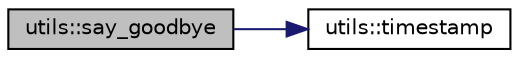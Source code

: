 digraph "utils::say_goodbye"
{
 // LATEX_PDF_SIZE
  edge [fontname="Helvetica",fontsize="10",labelfontname="Helvetica",labelfontsize="10"];
  node [fontname="Helvetica",fontsize="10",shape=record];
  rankdir="LR";
  Node1 [label="utils::say_goodbye",height=0.2,width=0.4,color="black", fillcolor="grey75", style="filled", fontcolor="black",tooltip=" "];
  Node1 -> Node2 [color="midnightblue",fontsize="10",style="solid"];
  Node2 [label="utils::timestamp",height=0.2,width=0.4,color="black", fillcolor="white", style="filled",URL="$namespaceutils.html#a399dfe72f2bba356257807b8ddf2540b",tooltip=" "];
}
